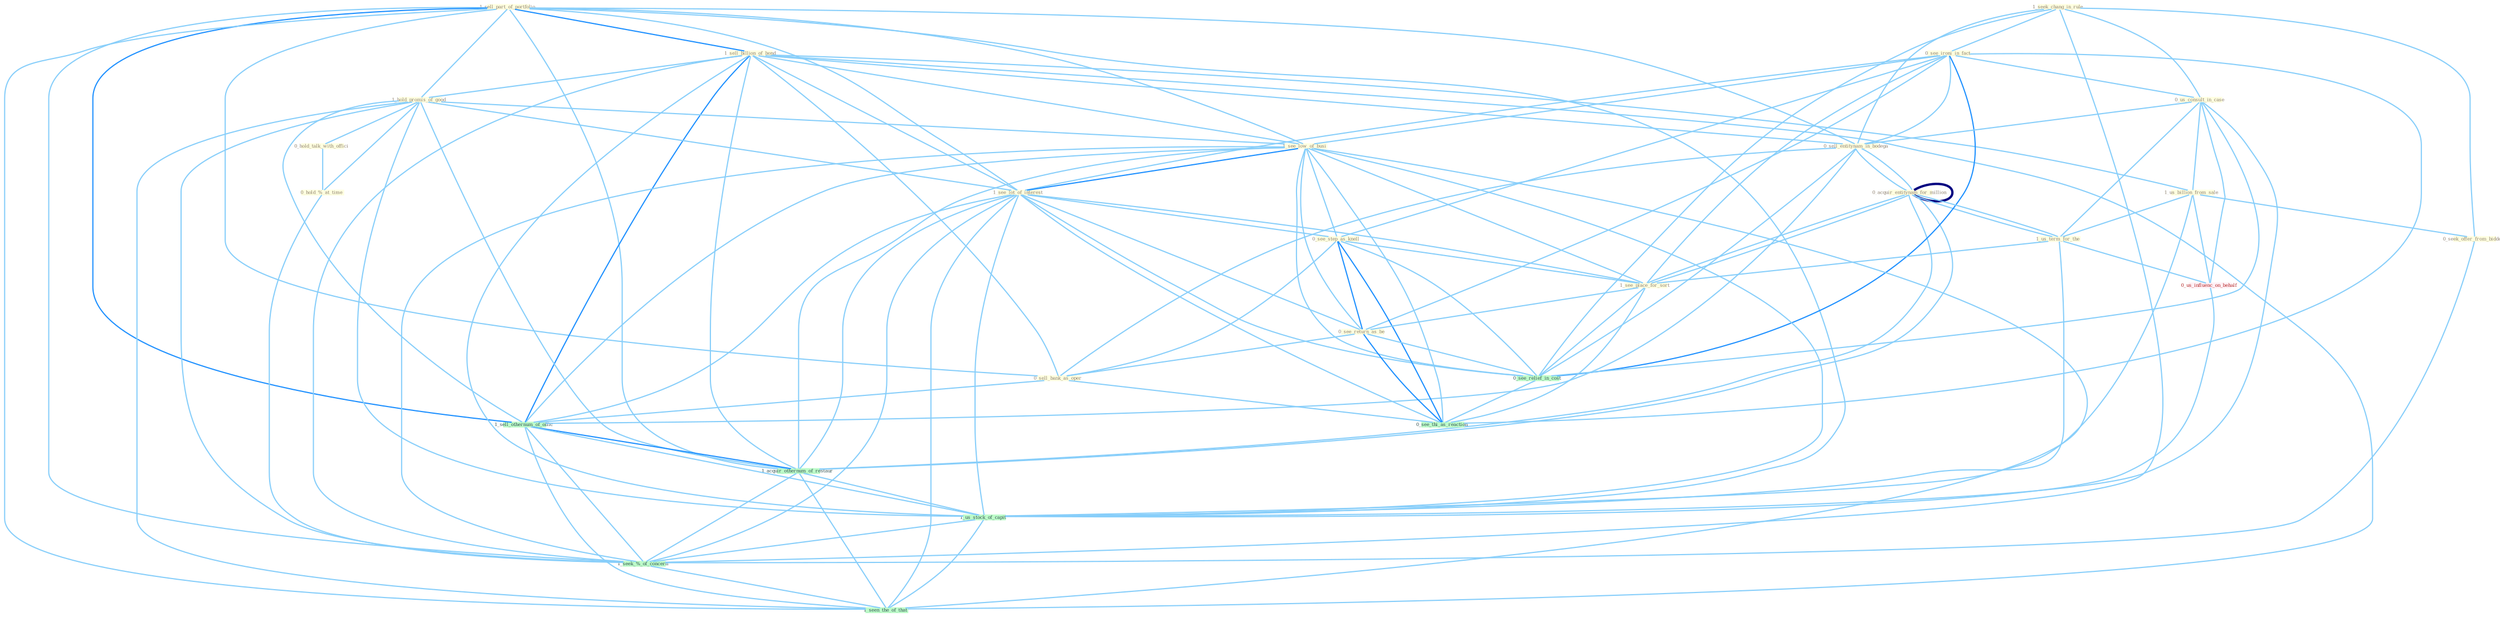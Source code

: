 Graph G{ 
    node
    [shape=polygon,style=filled,width=.5,height=.06,color="#BDFCC9",fixedsize=true,fontsize=4,
    fontcolor="#2f4f4f"];
    {node
    [color="#ffffe0", fontcolor="#8b7d6b"] "1_seek_chang_in_rule " "1_sell_part_of_portfolio " "0_acquir_entitynam_for_million " "1_sell_billion_of_bond " "0_see_ironi_in_fact " "1_hold_promis_of_good " "0_us_consult_in_case " "1_see_low_of_busi " "0_sell_entitynam_in_bodega " "1_see_lot_of_interest " "1_us_billion_from_sale " "1_us_term_for_the " "0_seek_offer_from_bidder " "0_hold_talk_with_offici " "0_see_step_as_knell " "1_see_place_for_sort " "0_see_return_as_be " "0_hold_%_at_time " "0_sell_bank_as_oper "}
{node [color="#fff0f5", fontcolor="#b22222"] "0_acquir_entitynam_for_million " "0_us_influenc_on_behalf "}
edge [color="#B0E2FF"];

	"1_seek_chang_in_rule " -- "0_see_ironi_in_fact " [w="1", color="#87cefa" ];
	"1_seek_chang_in_rule " -- "0_us_consult_in_case " [w="1", color="#87cefa" ];
	"1_seek_chang_in_rule " -- "0_sell_entitynam_in_bodega " [w="1", color="#87cefa" ];
	"1_seek_chang_in_rule " -- "0_seek_offer_from_bidder " [w="1", color="#87cefa" ];
	"1_seek_chang_in_rule " -- "0_see_relief_in_cost " [w="1", color="#87cefa" ];
	"1_seek_chang_in_rule " -- "1_seek_%_of_concern " [w="1", color="#87cefa" ];
	"1_sell_part_of_portfolio " -- "1_sell_billion_of_bond " [w="2", color="#1e90ff" , len=0.8];
	"1_sell_part_of_portfolio " -- "1_hold_promis_of_good " [w="1", color="#87cefa" ];
	"1_sell_part_of_portfolio " -- "1_see_low_of_busi " [w="1", color="#87cefa" ];
	"1_sell_part_of_portfolio " -- "0_sell_entitynam_in_bodega " [w="1", color="#87cefa" ];
	"1_sell_part_of_portfolio " -- "1_see_lot_of_interest " [w="1", color="#87cefa" ];
	"1_sell_part_of_portfolio " -- "0_sell_bank_as_oper " [w="1", color="#87cefa" ];
	"1_sell_part_of_portfolio " -- "1_sell_othernum_of_offic " [w="2", color="#1e90ff" , len=0.8];
	"1_sell_part_of_portfolio " -- "1_acquir_othernum_of_restaur " [w="1", color="#87cefa" ];
	"1_sell_part_of_portfolio " -- "1_us_stock_of_capit " [w="1", color="#87cefa" ];
	"1_sell_part_of_portfolio " -- "1_seek_%_of_concern " [w="1", color="#87cefa" ];
	"1_sell_part_of_portfolio " -- "1_seen_the_of_that " [w="1", color="#87cefa" ];
	"0_acquir_entitynam_for_million " -- "0_sell_entitynam_in_bodega " [w="1", color="#87cefa" ];
	"0_acquir_entitynam_for_million " -- "1_us_term_for_the " [w="1", color="#87cefa" ];
	"0_acquir_entitynam_for_million " -- "1_see_place_for_sort " [w="1", color="#87cefa" ];
	"0_acquir_entitynam_for_million " -- "0_acquir_entitynam_for_million " [w="4", style=bold, color="#000080", len=0.4];
	"0_acquir_entitynam_for_million " -- "1_acquir_othernum_of_restaur " [w="1", color="#87cefa" ];
	"1_sell_billion_of_bond " -- "1_hold_promis_of_good " [w="1", color="#87cefa" ];
	"1_sell_billion_of_bond " -- "1_see_low_of_busi " [w="1", color="#87cefa" ];
	"1_sell_billion_of_bond " -- "0_sell_entitynam_in_bodega " [w="1", color="#87cefa" ];
	"1_sell_billion_of_bond " -- "1_see_lot_of_interest " [w="1", color="#87cefa" ];
	"1_sell_billion_of_bond " -- "1_us_billion_from_sale " [w="1", color="#87cefa" ];
	"1_sell_billion_of_bond " -- "0_sell_bank_as_oper " [w="1", color="#87cefa" ];
	"1_sell_billion_of_bond " -- "1_sell_othernum_of_offic " [w="2", color="#1e90ff" , len=0.8];
	"1_sell_billion_of_bond " -- "1_acquir_othernum_of_restaur " [w="1", color="#87cefa" ];
	"1_sell_billion_of_bond " -- "1_us_stock_of_capit " [w="1", color="#87cefa" ];
	"1_sell_billion_of_bond " -- "1_seek_%_of_concern " [w="1", color="#87cefa" ];
	"1_sell_billion_of_bond " -- "1_seen_the_of_that " [w="1", color="#87cefa" ];
	"0_see_ironi_in_fact " -- "0_us_consult_in_case " [w="1", color="#87cefa" ];
	"0_see_ironi_in_fact " -- "1_see_low_of_busi " [w="1", color="#87cefa" ];
	"0_see_ironi_in_fact " -- "0_sell_entitynam_in_bodega " [w="1", color="#87cefa" ];
	"0_see_ironi_in_fact " -- "1_see_lot_of_interest " [w="1", color="#87cefa" ];
	"0_see_ironi_in_fact " -- "0_see_step_as_knell " [w="1", color="#87cefa" ];
	"0_see_ironi_in_fact " -- "1_see_place_for_sort " [w="1", color="#87cefa" ];
	"0_see_ironi_in_fact " -- "0_see_return_as_be " [w="1", color="#87cefa" ];
	"0_see_ironi_in_fact " -- "0_see_relief_in_cost " [w="2", color="#1e90ff" , len=0.8];
	"0_see_ironi_in_fact " -- "0_see_thi_as_reaction " [w="1", color="#87cefa" ];
	"1_hold_promis_of_good " -- "1_see_low_of_busi " [w="1", color="#87cefa" ];
	"1_hold_promis_of_good " -- "1_see_lot_of_interest " [w="1", color="#87cefa" ];
	"1_hold_promis_of_good " -- "0_hold_talk_with_offici " [w="1", color="#87cefa" ];
	"1_hold_promis_of_good " -- "0_hold_%_at_time " [w="1", color="#87cefa" ];
	"1_hold_promis_of_good " -- "1_sell_othernum_of_offic " [w="1", color="#87cefa" ];
	"1_hold_promis_of_good " -- "1_acquir_othernum_of_restaur " [w="1", color="#87cefa" ];
	"1_hold_promis_of_good " -- "1_us_stock_of_capit " [w="1", color="#87cefa" ];
	"1_hold_promis_of_good " -- "1_seek_%_of_concern " [w="1", color="#87cefa" ];
	"1_hold_promis_of_good " -- "1_seen_the_of_that " [w="1", color="#87cefa" ];
	"0_us_consult_in_case " -- "0_sell_entitynam_in_bodega " [w="1", color="#87cefa" ];
	"0_us_consult_in_case " -- "1_us_billion_from_sale " [w="1", color="#87cefa" ];
	"0_us_consult_in_case " -- "1_us_term_for_the " [w="1", color="#87cefa" ];
	"0_us_consult_in_case " -- "0_us_influenc_on_behalf " [w="1", color="#87cefa" ];
	"0_us_consult_in_case " -- "0_see_relief_in_cost " [w="1", color="#87cefa" ];
	"0_us_consult_in_case " -- "1_us_stock_of_capit " [w="1", color="#87cefa" ];
	"1_see_low_of_busi " -- "1_see_lot_of_interest " [w="2", color="#1e90ff" , len=0.8];
	"1_see_low_of_busi " -- "0_see_step_as_knell " [w="1", color="#87cefa" ];
	"1_see_low_of_busi " -- "1_see_place_for_sort " [w="1", color="#87cefa" ];
	"1_see_low_of_busi " -- "0_see_return_as_be " [w="1", color="#87cefa" ];
	"1_see_low_of_busi " -- "1_sell_othernum_of_offic " [w="1", color="#87cefa" ];
	"1_see_low_of_busi " -- "0_see_relief_in_cost " [w="1", color="#87cefa" ];
	"1_see_low_of_busi " -- "0_see_thi_as_reaction " [w="1", color="#87cefa" ];
	"1_see_low_of_busi " -- "1_acquir_othernum_of_restaur " [w="1", color="#87cefa" ];
	"1_see_low_of_busi " -- "1_us_stock_of_capit " [w="1", color="#87cefa" ];
	"1_see_low_of_busi " -- "1_seek_%_of_concern " [w="1", color="#87cefa" ];
	"1_see_low_of_busi " -- "1_seen_the_of_that " [w="1", color="#87cefa" ];
	"0_sell_entitynam_in_bodega " -- "0_sell_bank_as_oper " [w="1", color="#87cefa" ];
	"0_sell_entitynam_in_bodega " -- "0_acquir_entitynam_for_million " [w="1", color="#87cefa" ];
	"0_sell_entitynam_in_bodega " -- "1_sell_othernum_of_offic " [w="1", color="#87cefa" ];
	"0_sell_entitynam_in_bodega " -- "0_see_relief_in_cost " [w="1", color="#87cefa" ];
	"1_see_lot_of_interest " -- "0_see_step_as_knell " [w="1", color="#87cefa" ];
	"1_see_lot_of_interest " -- "1_see_place_for_sort " [w="1", color="#87cefa" ];
	"1_see_lot_of_interest " -- "0_see_return_as_be " [w="1", color="#87cefa" ];
	"1_see_lot_of_interest " -- "1_sell_othernum_of_offic " [w="1", color="#87cefa" ];
	"1_see_lot_of_interest " -- "0_see_relief_in_cost " [w="1", color="#87cefa" ];
	"1_see_lot_of_interest " -- "0_see_thi_as_reaction " [w="1", color="#87cefa" ];
	"1_see_lot_of_interest " -- "1_acquir_othernum_of_restaur " [w="1", color="#87cefa" ];
	"1_see_lot_of_interest " -- "1_us_stock_of_capit " [w="1", color="#87cefa" ];
	"1_see_lot_of_interest " -- "1_seek_%_of_concern " [w="1", color="#87cefa" ];
	"1_see_lot_of_interest " -- "1_seen_the_of_that " [w="1", color="#87cefa" ];
	"1_us_billion_from_sale " -- "1_us_term_for_the " [w="1", color="#87cefa" ];
	"1_us_billion_from_sale " -- "0_seek_offer_from_bidder " [w="1", color="#87cefa" ];
	"1_us_billion_from_sale " -- "0_us_influenc_on_behalf " [w="1", color="#87cefa" ];
	"1_us_billion_from_sale " -- "1_us_stock_of_capit " [w="1", color="#87cefa" ];
	"1_us_term_for_the " -- "1_see_place_for_sort " [w="1", color="#87cefa" ];
	"1_us_term_for_the " -- "0_acquir_entitynam_for_million " [w="1", color="#87cefa" ];
	"1_us_term_for_the " -- "0_us_influenc_on_behalf " [w="1", color="#87cefa" ];
	"1_us_term_for_the " -- "1_us_stock_of_capit " [w="1", color="#87cefa" ];
	"0_seek_offer_from_bidder " -- "1_seek_%_of_concern " [w="1", color="#87cefa" ];
	"0_hold_talk_with_offici " -- "0_hold_%_at_time " [w="1", color="#87cefa" ];
	"0_see_step_as_knell " -- "1_see_place_for_sort " [w="1", color="#87cefa" ];
	"0_see_step_as_knell " -- "0_see_return_as_be " [w="2", color="#1e90ff" , len=0.8];
	"0_see_step_as_knell " -- "0_sell_bank_as_oper " [w="1", color="#87cefa" ];
	"0_see_step_as_knell " -- "0_see_relief_in_cost " [w="1", color="#87cefa" ];
	"0_see_step_as_knell " -- "0_see_thi_as_reaction " [w="2", color="#1e90ff" , len=0.8];
	"1_see_place_for_sort " -- "0_see_return_as_be " [w="1", color="#87cefa" ];
	"1_see_place_for_sort " -- "0_acquir_entitynam_for_million " [w="1", color="#87cefa" ];
	"1_see_place_for_sort " -- "0_see_relief_in_cost " [w="1", color="#87cefa" ];
	"1_see_place_for_sort " -- "0_see_thi_as_reaction " [w="1", color="#87cefa" ];
	"0_see_return_as_be " -- "0_sell_bank_as_oper " [w="1", color="#87cefa" ];
	"0_see_return_as_be " -- "0_see_relief_in_cost " [w="1", color="#87cefa" ];
	"0_see_return_as_be " -- "0_see_thi_as_reaction " [w="2", color="#1e90ff" , len=0.8];
	"0_hold_%_at_time " -- "1_seek_%_of_concern " [w="1", color="#87cefa" ];
	"0_sell_bank_as_oper " -- "1_sell_othernum_of_offic " [w="1", color="#87cefa" ];
	"0_sell_bank_as_oper " -- "0_see_thi_as_reaction " [w="1", color="#87cefa" ];
	"0_acquir_entitynam_for_million " -- "1_acquir_othernum_of_restaur " [w="1", color="#87cefa" ];
	"1_sell_othernum_of_offic " -- "1_acquir_othernum_of_restaur " [w="2", color="#1e90ff" , len=0.8];
	"1_sell_othernum_of_offic " -- "1_us_stock_of_capit " [w="1", color="#87cefa" ];
	"1_sell_othernum_of_offic " -- "1_seek_%_of_concern " [w="1", color="#87cefa" ];
	"1_sell_othernum_of_offic " -- "1_seen_the_of_that " [w="1", color="#87cefa" ];
	"0_us_influenc_on_behalf " -- "1_us_stock_of_capit " [w="1", color="#87cefa" ];
	"0_see_relief_in_cost " -- "0_see_thi_as_reaction " [w="1", color="#87cefa" ];
	"1_acquir_othernum_of_restaur " -- "1_us_stock_of_capit " [w="1", color="#87cefa" ];
	"1_acquir_othernum_of_restaur " -- "1_seek_%_of_concern " [w="1", color="#87cefa" ];
	"1_acquir_othernum_of_restaur " -- "1_seen_the_of_that " [w="1", color="#87cefa" ];
	"1_us_stock_of_capit " -- "1_seek_%_of_concern " [w="1", color="#87cefa" ];
	"1_us_stock_of_capit " -- "1_seen_the_of_that " [w="1", color="#87cefa" ];
	"1_seek_%_of_concern " -- "1_seen_the_of_that " [w="1", color="#87cefa" ];
}